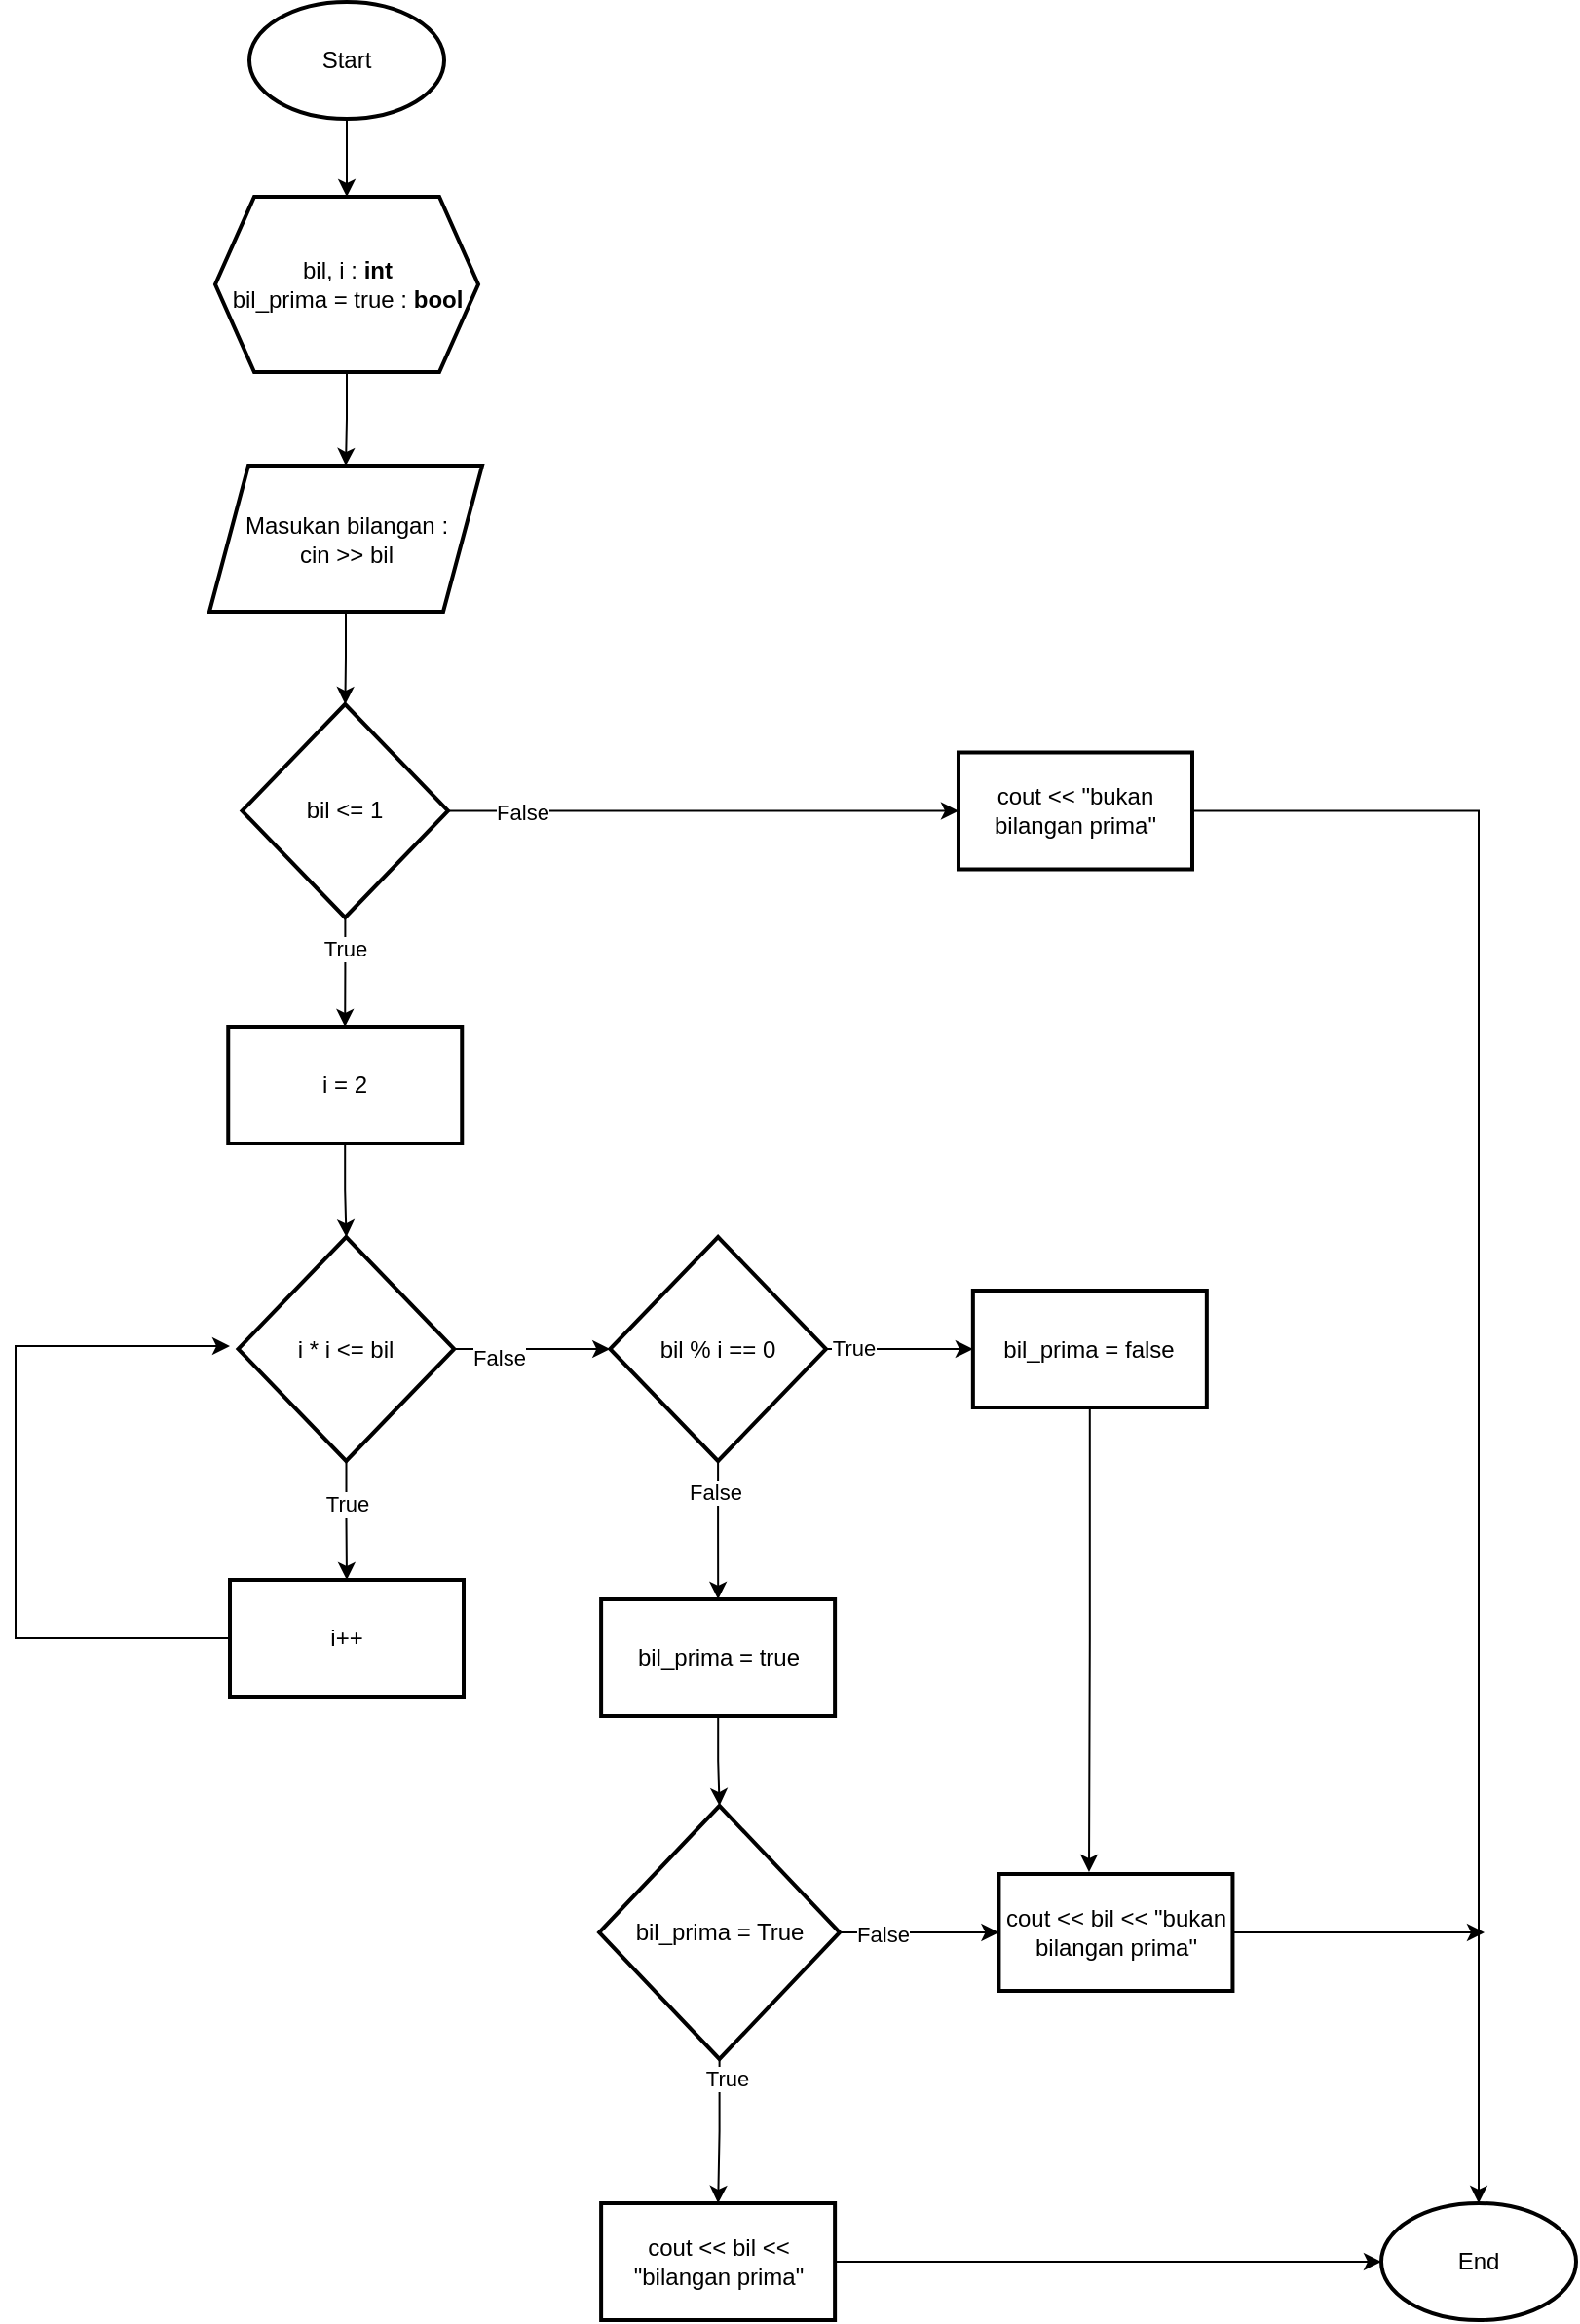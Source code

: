 <mxfile version="24.7.17">
  <diagram name="Page-1" id="ghqaWLkP3lLn0gdrlNRL">
    <mxGraphModel dx="1823" dy="866" grid="1" gridSize="10" guides="1" tooltips="1" connect="1" arrows="1" fold="1" page="1" pageScale="1" pageWidth="827" pageHeight="1169" math="0" shadow="0">
      <root>
        <mxCell id="0" />
        <mxCell id="1" parent="0" />
        <mxCell id="MpLv2R9p7zCuel1Wel2K-36" value="" style="edgeStyle=none;orthogonalLoop=1;jettySize=auto;html=1;rounded=0;entryX=0;entryY=0.5;entryDx=0;entryDy=0;entryPerimeter=0;" edge="1" parent="1" target="MpLv2R9p7zCuel1Wel2K-35">
          <mxGeometry width="100" relative="1" as="geometry">
            <mxPoint x="520" y="1230" as="sourcePoint" />
            <mxPoint x="620" y="1230" as="targetPoint" />
            <Array as="points" />
          </mxGeometry>
        </mxCell>
        <mxCell id="MpLv2R9p7zCuel1Wel2K-3" value="" style="edgeStyle=orthogonalEdgeStyle;rounded=0;orthogonalLoop=1;jettySize=auto;html=1;" edge="1" parent="1" source="MpLv2R9p7zCuel1Wel2K-1" target="MpLv2R9p7zCuel1Wel2K-2">
          <mxGeometry relative="1" as="geometry" />
        </mxCell>
        <mxCell id="MpLv2R9p7zCuel1Wel2K-1" value="Start" style="strokeWidth=2;html=1;shape=mxgraph.flowchart.start_1;whiteSpace=wrap;" vertex="1" parent="1">
          <mxGeometry x="246" y="70" width="100" height="60" as="geometry" />
        </mxCell>
        <mxCell id="MpLv2R9p7zCuel1Wel2K-7" value="" style="edgeStyle=orthogonalEdgeStyle;rounded=0;orthogonalLoop=1;jettySize=auto;html=1;" edge="1" parent="1" source="MpLv2R9p7zCuel1Wel2K-2" target="MpLv2R9p7zCuel1Wel2K-6">
          <mxGeometry relative="1" as="geometry" />
        </mxCell>
        <mxCell id="MpLv2R9p7zCuel1Wel2K-2" value="bil, i : &lt;b&gt;int&lt;/b&gt;&lt;div&gt;bil_prima = true : &lt;b&gt;bool&lt;/b&gt;&lt;/div&gt;" style="shape=hexagon;perimeter=hexagonPerimeter2;whiteSpace=wrap;html=1;fixedSize=1;strokeWidth=2;" vertex="1" parent="1">
          <mxGeometry x="228.5" y="170" width="135" height="90" as="geometry" />
        </mxCell>
        <mxCell id="MpLv2R9p7zCuel1Wel2K-9" value="" style="edgeStyle=orthogonalEdgeStyle;rounded=0;orthogonalLoop=1;jettySize=auto;html=1;" edge="1" parent="1" source="MpLv2R9p7zCuel1Wel2K-6" target="MpLv2R9p7zCuel1Wel2K-8">
          <mxGeometry relative="1" as="geometry" />
        </mxCell>
        <mxCell id="MpLv2R9p7zCuel1Wel2K-6" value="Masukan bilangan :&lt;div&gt;cin &amp;gt;&amp;gt; bil&lt;/div&gt;" style="shape=parallelogram;perimeter=parallelogramPerimeter;whiteSpace=wrap;html=1;fixedSize=1;strokeWidth=2;" vertex="1" parent="1">
          <mxGeometry x="225.5" y="308" width="140" height="75" as="geometry" />
        </mxCell>
        <mxCell id="MpLv2R9p7zCuel1Wel2K-11" value="" style="edgeStyle=orthogonalEdgeStyle;rounded=0;orthogonalLoop=1;jettySize=auto;html=1;" edge="1" parent="1" source="MpLv2R9p7zCuel1Wel2K-8" target="MpLv2R9p7zCuel1Wel2K-10">
          <mxGeometry relative="1" as="geometry" />
        </mxCell>
        <mxCell id="MpLv2R9p7zCuel1Wel2K-42" value="False" style="edgeLabel;html=1;align=center;verticalAlign=middle;resizable=0;points=[];" vertex="1" connectable="0" parent="MpLv2R9p7zCuel1Wel2K-11">
          <mxGeometry x="-0.713" relative="1" as="geometry">
            <mxPoint as="offset" />
          </mxGeometry>
        </mxCell>
        <mxCell id="MpLv2R9p7zCuel1Wel2K-13" value="" style="edgeStyle=orthogonalEdgeStyle;rounded=0;orthogonalLoop=1;jettySize=auto;html=1;" edge="1" parent="1" source="MpLv2R9p7zCuel1Wel2K-8" target="MpLv2R9p7zCuel1Wel2K-12">
          <mxGeometry relative="1" as="geometry" />
        </mxCell>
        <mxCell id="MpLv2R9p7zCuel1Wel2K-43" value="True" style="edgeLabel;html=1;align=center;verticalAlign=middle;resizable=0;points=[];" vertex="1" connectable="0" parent="MpLv2R9p7zCuel1Wel2K-13">
          <mxGeometry x="-0.436" relative="1" as="geometry">
            <mxPoint as="offset" />
          </mxGeometry>
        </mxCell>
        <mxCell id="MpLv2R9p7zCuel1Wel2K-8" value="bil &amp;lt;= 1" style="rhombus;whiteSpace=wrap;html=1;strokeWidth=2;" vertex="1" parent="1">
          <mxGeometry x="242.25" y="430.5" width="105.75" height="109.5" as="geometry" />
        </mxCell>
        <mxCell id="MpLv2R9p7zCuel1Wel2K-10" value="cout &amp;lt;&amp;lt; &quot;bukan bilangan prima&quot;" style="whiteSpace=wrap;html=1;strokeWidth=2;" vertex="1" parent="1">
          <mxGeometry x="609.995" y="455.25" width="120" height="60" as="geometry" />
        </mxCell>
        <mxCell id="MpLv2R9p7zCuel1Wel2K-15" value="" style="edgeStyle=orthogonalEdgeStyle;rounded=0;orthogonalLoop=1;jettySize=auto;html=1;" edge="1" parent="1" source="MpLv2R9p7zCuel1Wel2K-12" target="MpLv2R9p7zCuel1Wel2K-14">
          <mxGeometry relative="1" as="geometry" />
        </mxCell>
        <mxCell id="MpLv2R9p7zCuel1Wel2K-12" value="i = 2" style="whiteSpace=wrap;html=1;strokeWidth=2;" vertex="1" parent="1">
          <mxGeometry x="235.125" y="596" width="120" height="60" as="geometry" />
        </mxCell>
        <mxCell id="MpLv2R9p7zCuel1Wel2K-17" value="" style="edgeStyle=orthogonalEdgeStyle;rounded=0;orthogonalLoop=1;jettySize=auto;html=1;" edge="1" parent="1" source="MpLv2R9p7zCuel1Wel2K-14" target="MpLv2R9p7zCuel1Wel2K-16">
          <mxGeometry relative="1" as="geometry" />
        </mxCell>
        <mxCell id="MpLv2R9p7zCuel1Wel2K-44" value="True" style="edgeLabel;html=1;align=center;verticalAlign=middle;resizable=0;points=[];" vertex="1" connectable="0" parent="MpLv2R9p7zCuel1Wel2K-17">
          <mxGeometry x="-0.275" relative="1" as="geometry">
            <mxPoint as="offset" />
          </mxGeometry>
        </mxCell>
        <mxCell id="MpLv2R9p7zCuel1Wel2K-20" value="" style="edgeStyle=orthogonalEdgeStyle;rounded=0;orthogonalLoop=1;jettySize=auto;html=1;" edge="1" parent="1" source="MpLv2R9p7zCuel1Wel2K-14" target="MpLv2R9p7zCuel1Wel2K-19">
          <mxGeometry relative="1" as="geometry" />
        </mxCell>
        <mxCell id="MpLv2R9p7zCuel1Wel2K-45" value="False" style="edgeLabel;html=1;align=center;verticalAlign=middle;resizable=0;points=[];" vertex="1" connectable="0" parent="MpLv2R9p7zCuel1Wel2K-20">
          <mxGeometry x="-0.419" y="-4" relative="1" as="geometry">
            <mxPoint as="offset" />
          </mxGeometry>
        </mxCell>
        <mxCell id="MpLv2R9p7zCuel1Wel2K-14" value="i * i &amp;lt;= bil" style="rhombus;whiteSpace=wrap;html=1;strokeWidth=2;" vertex="1" parent="1">
          <mxGeometry x="240.25" y="704" width="110.87" height="115" as="geometry" />
        </mxCell>
        <mxCell id="MpLv2R9p7zCuel1Wel2K-18" style="edgeStyle=orthogonalEdgeStyle;rounded=0;orthogonalLoop=1;jettySize=auto;html=1;" edge="1" parent="1" source="MpLv2R9p7zCuel1Wel2K-16">
          <mxGeometry relative="1" as="geometry">
            <mxPoint x="236" y="760" as="targetPoint" />
            <Array as="points">
              <mxPoint x="126" y="910" />
              <mxPoint x="126" y="760" />
            </Array>
          </mxGeometry>
        </mxCell>
        <mxCell id="MpLv2R9p7zCuel1Wel2K-16" value="i++" style="whiteSpace=wrap;html=1;strokeWidth=2;" vertex="1" parent="1">
          <mxGeometry x="236.005" y="880" width="120" height="60" as="geometry" />
        </mxCell>
        <mxCell id="MpLv2R9p7zCuel1Wel2K-22" value="" style="edgeStyle=orthogonalEdgeStyle;rounded=0;orthogonalLoop=1;jettySize=auto;html=1;" edge="1" parent="1" source="MpLv2R9p7zCuel1Wel2K-19" target="MpLv2R9p7zCuel1Wel2K-21">
          <mxGeometry relative="1" as="geometry" />
        </mxCell>
        <mxCell id="MpLv2R9p7zCuel1Wel2K-23" value="True" style="edgeLabel;html=1;align=center;verticalAlign=middle;resizable=0;points=[];" vertex="1" connectable="0" parent="MpLv2R9p7zCuel1Wel2K-22">
          <mxGeometry x="-0.63" y="1" relative="1" as="geometry">
            <mxPoint as="offset" />
          </mxGeometry>
        </mxCell>
        <mxCell id="MpLv2R9p7zCuel1Wel2K-25" value="" style="edgeStyle=orthogonalEdgeStyle;rounded=0;orthogonalLoop=1;jettySize=auto;html=1;" edge="1" parent="1" source="MpLv2R9p7zCuel1Wel2K-19" target="MpLv2R9p7zCuel1Wel2K-24">
          <mxGeometry relative="1" as="geometry" />
        </mxCell>
        <mxCell id="MpLv2R9p7zCuel1Wel2K-26" value="False" style="edgeLabel;html=1;align=center;verticalAlign=middle;resizable=0;points=[];" vertex="1" connectable="0" parent="MpLv2R9p7zCuel1Wel2K-25">
          <mxGeometry x="-0.569" y="-2" relative="1" as="geometry">
            <mxPoint as="offset" />
          </mxGeometry>
        </mxCell>
        <mxCell id="MpLv2R9p7zCuel1Wel2K-19" value="bil % i == 0" style="rhombus;whiteSpace=wrap;html=1;strokeWidth=2;" vertex="1" parent="1">
          <mxGeometry x="431.12" y="704" width="110.87" height="115" as="geometry" />
        </mxCell>
        <mxCell id="MpLv2R9p7zCuel1Wel2K-40" style="edgeStyle=orthogonalEdgeStyle;rounded=0;orthogonalLoop=1;jettySize=auto;html=1;" edge="1" parent="1" source="MpLv2R9p7zCuel1Wel2K-21">
          <mxGeometry relative="1" as="geometry">
            <mxPoint x="677" y="1030" as="targetPoint" />
          </mxGeometry>
        </mxCell>
        <mxCell id="MpLv2R9p7zCuel1Wel2K-21" value="bil_prima = false" style="whiteSpace=wrap;html=1;strokeWidth=2;" vertex="1" parent="1">
          <mxGeometry x="617.425" y="731.5" width="120" height="60" as="geometry" />
        </mxCell>
        <mxCell id="MpLv2R9p7zCuel1Wel2K-28" value="" style="edgeStyle=orthogonalEdgeStyle;rounded=0;orthogonalLoop=1;jettySize=auto;html=1;" edge="1" parent="1" source="MpLv2R9p7zCuel1Wel2K-24" target="MpLv2R9p7zCuel1Wel2K-27">
          <mxGeometry relative="1" as="geometry" />
        </mxCell>
        <mxCell id="MpLv2R9p7zCuel1Wel2K-24" value="bil_prima = true" style="whiteSpace=wrap;html=1;strokeWidth=2;" vertex="1" parent="1">
          <mxGeometry x="426.555" y="890" width="120" height="60" as="geometry" />
        </mxCell>
        <mxCell id="MpLv2R9p7zCuel1Wel2K-30" value="" style="edgeStyle=orthogonalEdgeStyle;rounded=0;orthogonalLoop=1;jettySize=auto;html=1;" edge="1" parent="1" source="MpLv2R9p7zCuel1Wel2K-27" target="MpLv2R9p7zCuel1Wel2K-29">
          <mxGeometry relative="1" as="geometry" />
        </mxCell>
        <mxCell id="MpLv2R9p7zCuel1Wel2K-34" value="True" style="edgeLabel;html=1;align=center;verticalAlign=middle;resizable=0;points=[];" vertex="1" connectable="0" parent="MpLv2R9p7zCuel1Wel2K-30">
          <mxGeometry x="-0.736" y="3" relative="1" as="geometry">
            <mxPoint as="offset" />
          </mxGeometry>
        </mxCell>
        <mxCell id="MpLv2R9p7zCuel1Wel2K-32" value="" style="edgeStyle=orthogonalEdgeStyle;rounded=0;orthogonalLoop=1;jettySize=auto;html=1;" edge="1" parent="1" source="MpLv2R9p7zCuel1Wel2K-27" target="MpLv2R9p7zCuel1Wel2K-31">
          <mxGeometry relative="1" as="geometry" />
        </mxCell>
        <mxCell id="MpLv2R9p7zCuel1Wel2K-33" value="False" style="edgeLabel;html=1;align=center;verticalAlign=middle;resizable=0;points=[];" vertex="1" connectable="0" parent="MpLv2R9p7zCuel1Wel2K-32">
          <mxGeometry x="-0.476" y="-1" relative="1" as="geometry">
            <mxPoint as="offset" />
          </mxGeometry>
        </mxCell>
        <mxCell id="MpLv2R9p7zCuel1Wel2K-27" value="bil_prima = True" style="rhombus;whiteSpace=wrap;html=1;strokeWidth=2;" vertex="1" parent="1">
          <mxGeometry x="425.56" y="996" width="123.44" height="130" as="geometry" />
        </mxCell>
        <mxCell id="MpLv2R9p7zCuel1Wel2K-29" value="cout &amp;lt;&amp;lt; bil &amp;lt;&amp;lt; &quot;bilangan prima&quot;" style="whiteSpace=wrap;html=1;strokeWidth=2;" vertex="1" parent="1">
          <mxGeometry x="426.56" y="1200" width="120" height="60" as="geometry" />
        </mxCell>
        <mxCell id="MpLv2R9p7zCuel1Wel2K-41" style="edgeStyle=orthogonalEdgeStyle;rounded=0;orthogonalLoop=1;jettySize=auto;html=1;" edge="1" parent="1" source="MpLv2R9p7zCuel1Wel2K-31">
          <mxGeometry relative="1" as="geometry">
            <mxPoint x="880" y="1061" as="targetPoint" />
          </mxGeometry>
        </mxCell>
        <mxCell id="MpLv2R9p7zCuel1Wel2K-31" value="cout &amp;lt;&amp;lt; bil &amp;lt;&amp;lt; &quot;bukan bilangan prima&quot;" style="whiteSpace=wrap;html=1;strokeWidth=2;" vertex="1" parent="1">
          <mxGeometry x="630.72" y="1031" width="120" height="60" as="geometry" />
        </mxCell>
        <mxCell id="MpLv2R9p7zCuel1Wel2K-35" value="End" style="strokeWidth=2;html=1;shape=mxgraph.flowchart.start_1;whiteSpace=wrap;" vertex="1" parent="1">
          <mxGeometry x="827" y="1200" width="100" height="60" as="geometry" />
        </mxCell>
        <mxCell id="MpLv2R9p7zCuel1Wel2K-38" style="edgeStyle=orthogonalEdgeStyle;rounded=0;orthogonalLoop=1;jettySize=auto;html=1;entryX=0.5;entryY=0;entryDx=0;entryDy=0;entryPerimeter=0;" edge="1" parent="1" source="MpLv2R9p7zCuel1Wel2K-10" target="MpLv2R9p7zCuel1Wel2K-35">
          <mxGeometry relative="1" as="geometry" />
        </mxCell>
      </root>
    </mxGraphModel>
  </diagram>
</mxfile>
